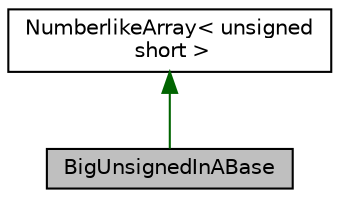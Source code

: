 digraph "BigUnsignedInABase"
{
  edge [fontname="Helvetica",fontsize="10",labelfontname="Helvetica",labelfontsize="10"];
  node [fontname="Helvetica",fontsize="10",shape=record];
  Node2 [label="BigUnsignedInABase",height=0.2,width=0.4,color="black", fillcolor="grey75", style="filled", fontcolor="black"];
  Node3 -> Node2 [dir="back",color="darkgreen",fontsize="10",style="solid",fontname="Helvetica"];
  Node3 [label="NumberlikeArray\< unsigned\l short \>",height=0.2,width=0.4,color="black", fillcolor="white", style="filled",URL="$class_numberlike_array.html"];
}
